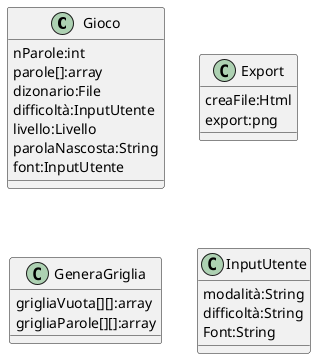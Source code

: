 @startuml

class Gioco{

    nParole:int
    parole[]:array
    dizonario:File
    difficoltà:InputUtente
    livello:Livello
    parolaNascosta:String
    font:InputUtente
    
}

class Export{
    
    creaFile:Html
    export:png

}


class GeneraGriglia{
    
    grigliaVuota[][]:array
    grigliaParole[][]:array

}


class InputUtente{

    modalità:String
    difficoltà:String 
    Font:String

}





@enduml